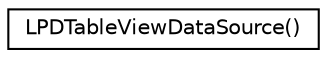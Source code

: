 digraph "Graphical Class Hierarchy"
{
  edge [fontname="Helvetica",fontsize="10",labelfontname="Helvetica",labelfontsize="10"];
  node [fontname="Helvetica",fontsize="10",shape=record];
  rankdir="LR";
  Node0 [label="LPDTableViewDataSource()",height=0.2,width=0.4,color="black", fillcolor="white", style="filled",URL="$category_l_p_d_table_view_data_source_07_08.html"];
}

